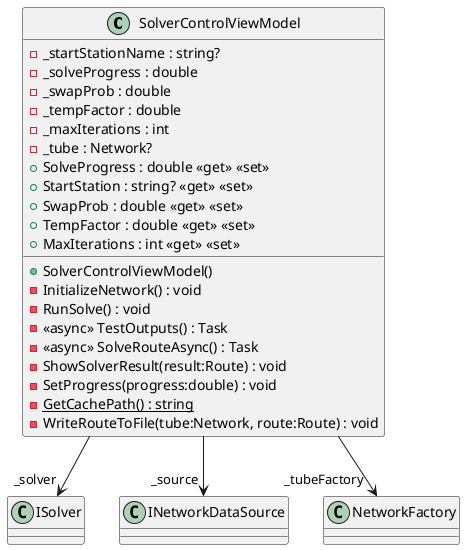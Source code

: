 @startuml
class SolverControlViewModel {
    - _startStationName : string?
    - _solveProgress : double
    - _swapProb : double
    - _tempFactor : double
    - _maxIterations : int
    - _tube : Network?
    + SolveProgress : double <<get>> <<set>>
    + StartStation : string? <<get>> <<set>>
    + SwapProb : double <<get>> <<set>>
    + TempFactor : double <<get>> <<set>>
    + MaxIterations : int <<get>> <<set>>
    + SolverControlViewModel()
    - InitializeNetwork() : void
    - RunSolve() : void
    - <<async>> TestOutputs() : Task
    - <<async>> SolveRouteAsync() : Task
    - ShowSolverResult(result:Route) : void
    - SetProgress(progress:double) : void
    - {static} GetCachePath() : string
    - WriteRouteToFile(tube:Network, route:Route) : void
}

SolverControlViewModel --> "_solver" ISolver
SolverControlViewModel --> "_source" INetworkDataSource
SolverControlViewModel --> "_tubeFactory" NetworkFactory
@enduml
